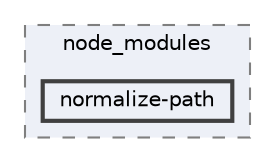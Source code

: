 digraph "pkiclassroomrescheduler/src/main/frontend/node_modules/normalize-path"
{
 // LATEX_PDF_SIZE
  bgcolor="transparent";
  edge [fontname=Helvetica,fontsize=10,labelfontname=Helvetica,labelfontsize=10];
  node [fontname=Helvetica,fontsize=10,shape=box,height=0.2,width=0.4];
  compound=true
  subgraph clusterdir_72953eda66ccb3a2722c28e1c3e6c23b {
    graph [ bgcolor="#edf0f7", pencolor="grey50", label="node_modules", fontname=Helvetica,fontsize=10 style="filled,dashed", URL="dir_72953eda66ccb3a2722c28e1c3e6c23b.html",tooltip=""]
  dir_08afae87810e4c5f8be416965668c527 [label="normalize-path", fillcolor="#edf0f7", color="grey25", style="filled,bold", URL="dir_08afae87810e4c5f8be416965668c527.html",tooltip=""];
  }
}

